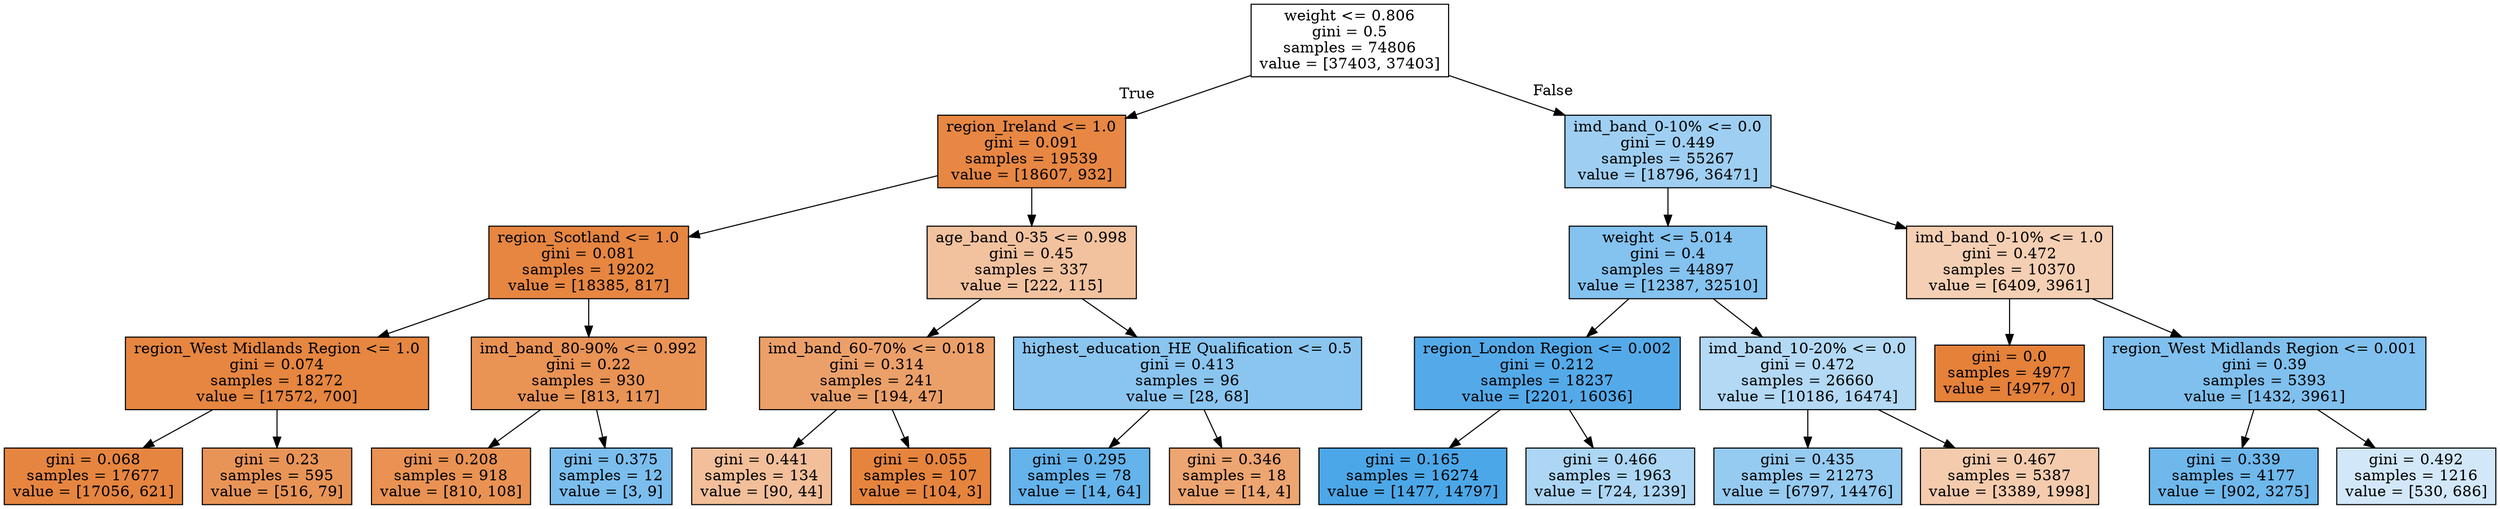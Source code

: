 digraph Tree {
node [shape=box, style="filled", color="black"] ;
0 [label="weight <= 0.806\ngini = 0.5\nsamples = 74806\nvalue = [37403, 37403]", fillcolor="#e5813900"] ;
1 [label="region_Ireland <= 1.0\ngini = 0.091\nsamples = 19539\nvalue = [18607, 932]", fillcolor="#e58139f2"] ;
0 -> 1 [labeldistance=2.5, labelangle=45, headlabel="True"] ;
2 [label="region_Scotland <= 1.0\ngini = 0.081\nsamples = 19202\nvalue = [18385, 817]", fillcolor="#e58139f4"] ;
1 -> 2 ;
3 [label="region_West Midlands Region <= 1.0\ngini = 0.074\nsamples = 18272\nvalue = [17572, 700]", fillcolor="#e58139f5"] ;
2 -> 3 ;
4 [label="gini = 0.068\nsamples = 17677\nvalue = [17056, 621]", fillcolor="#e58139f6"] ;
3 -> 4 ;
5 [label="gini = 0.23\nsamples = 595\nvalue = [516, 79]", fillcolor="#e58139d8"] ;
3 -> 5 ;
6 [label="imd_band_80-90% <= 0.992\ngini = 0.22\nsamples = 930\nvalue = [813, 117]", fillcolor="#e58139da"] ;
2 -> 6 ;
7 [label="gini = 0.208\nsamples = 918\nvalue = [810, 108]", fillcolor="#e58139dd"] ;
6 -> 7 ;
8 [label="gini = 0.375\nsamples = 12\nvalue = [3, 9]", fillcolor="#399de5aa"] ;
6 -> 8 ;
9 [label="age_band_0-35 <= 0.998\ngini = 0.45\nsamples = 337\nvalue = [222, 115]", fillcolor="#e581397b"] ;
1 -> 9 ;
10 [label="imd_band_60-70% <= 0.018\ngini = 0.314\nsamples = 241\nvalue = [194, 47]", fillcolor="#e58139c1"] ;
9 -> 10 ;
11 [label="gini = 0.441\nsamples = 134\nvalue = [90, 44]", fillcolor="#e5813982"] ;
10 -> 11 ;
12 [label="gini = 0.055\nsamples = 107\nvalue = [104, 3]", fillcolor="#e58139f8"] ;
10 -> 12 ;
13 [label="highest_education_HE Qualification <= 0.5\ngini = 0.413\nsamples = 96\nvalue = [28, 68]", fillcolor="#399de596"] ;
9 -> 13 ;
14 [label="gini = 0.295\nsamples = 78\nvalue = [14, 64]", fillcolor="#399de5c7"] ;
13 -> 14 ;
15 [label="gini = 0.346\nsamples = 18\nvalue = [14, 4]", fillcolor="#e58139b6"] ;
13 -> 15 ;
16 [label="imd_band_0-10% <= 0.0\ngini = 0.449\nsamples = 55267\nvalue = [18796, 36471]", fillcolor="#399de57c"] ;
0 -> 16 [labeldistance=2.5, labelangle=-45, headlabel="False"] ;
17 [label="weight <= 5.014\ngini = 0.4\nsamples = 44897\nvalue = [12387, 32510]", fillcolor="#399de59e"] ;
16 -> 17 ;
18 [label="region_London Region <= 0.002\ngini = 0.212\nsamples = 18237\nvalue = [2201, 16036]", fillcolor="#399de5dc"] ;
17 -> 18 ;
19 [label="gini = 0.165\nsamples = 16274\nvalue = [1477, 14797]", fillcolor="#399de5e6"] ;
18 -> 19 ;
20 [label="gini = 0.466\nsamples = 1963\nvalue = [724, 1239]", fillcolor="#399de56a"] ;
18 -> 20 ;
21 [label="imd_band_10-20% <= 0.0\ngini = 0.472\nsamples = 26660\nvalue = [10186, 16474]", fillcolor="#399de561"] ;
17 -> 21 ;
22 [label="gini = 0.435\nsamples = 21273\nvalue = [6797, 14476]", fillcolor="#399de587"] ;
21 -> 22 ;
23 [label="gini = 0.467\nsamples = 5387\nvalue = [3389, 1998]", fillcolor="#e5813969"] ;
21 -> 23 ;
24 [label="imd_band_0-10% <= 1.0\ngini = 0.472\nsamples = 10370\nvalue = [6409, 3961]", fillcolor="#e5813961"] ;
16 -> 24 ;
25 [label="gini = 0.0\nsamples = 4977\nvalue = [4977, 0]", fillcolor="#e58139ff"] ;
24 -> 25 ;
26 [label="region_West Midlands Region <= 0.001\ngini = 0.39\nsamples = 5393\nvalue = [1432, 3961]", fillcolor="#399de5a3"] ;
24 -> 26 ;
27 [label="gini = 0.339\nsamples = 4177\nvalue = [902, 3275]", fillcolor="#399de5b9"] ;
26 -> 27 ;
28 [label="gini = 0.492\nsamples = 1216\nvalue = [530, 686]", fillcolor="#399de53a"] ;
26 -> 28 ;
}